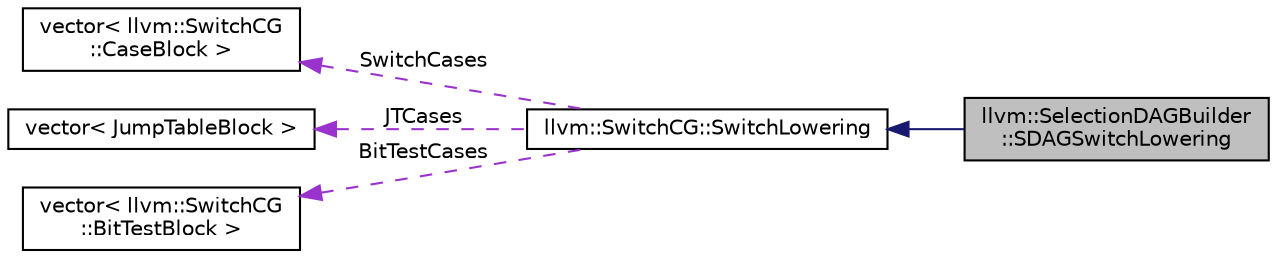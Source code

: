 digraph "llvm::SelectionDAGBuilder::SDAGSwitchLowering"
{
 // LATEX_PDF_SIZE
  bgcolor="transparent";
  edge [fontname="Helvetica",fontsize="10",labelfontname="Helvetica",labelfontsize="10"];
  node [fontname="Helvetica",fontsize="10",shape="box"];
  rankdir="LR";
  Node1 [label="llvm::SelectionDAGBuilder\l::SDAGSwitchLowering",height=0.2,width=0.4,color="black", fillcolor="grey75", style="filled", fontcolor="black",tooltip=" "];
  Node2 -> Node1 [dir="back",color="midnightblue",fontsize="10",style="solid",fontname="Helvetica"];
  Node2 [label="llvm::SwitchCG::SwitchLowering",height=0.2,width=0.4,color="black",URL="$classllvm_1_1SwitchCG_1_1SwitchLowering.html",tooltip=" "];
  Node3 -> Node2 [dir="back",color="darkorchid3",fontsize="10",style="dashed",label=" SwitchCases" ,fontname="Helvetica"];
  Node3 [label="vector\< llvm::SwitchCG\l::CaseBlock \>",height=0.2,width=0.4,color="black",tooltip=" "];
  Node4 -> Node2 [dir="back",color="darkorchid3",fontsize="10",style="dashed",label=" JTCases" ,fontname="Helvetica"];
  Node4 [label="vector\< JumpTableBlock \>",height=0.2,width=0.4,color="black",tooltip=" "];
  Node5 -> Node2 [dir="back",color="darkorchid3",fontsize="10",style="dashed",label=" BitTestCases" ,fontname="Helvetica"];
  Node5 [label="vector\< llvm::SwitchCG\l::BitTestBlock \>",height=0.2,width=0.4,color="black",tooltip=" "];
}
